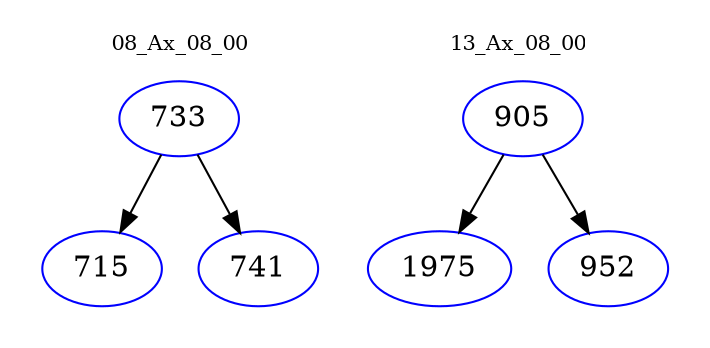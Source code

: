 digraph{
subgraph cluster_0 {
color = white
label = "08_Ax_08_00";
fontsize=10;
T0_733 [label="733", color="blue"]
T0_733 -> T0_715 [color="black"]
T0_715 [label="715", color="blue"]
T0_733 -> T0_741 [color="black"]
T0_741 [label="741", color="blue"]
}
subgraph cluster_1 {
color = white
label = "13_Ax_08_00";
fontsize=10;
T1_905 [label="905", color="blue"]
T1_905 -> T1_1975 [color="black"]
T1_1975 [label="1975", color="blue"]
T1_905 -> T1_952 [color="black"]
T1_952 [label="952", color="blue"]
}
}
